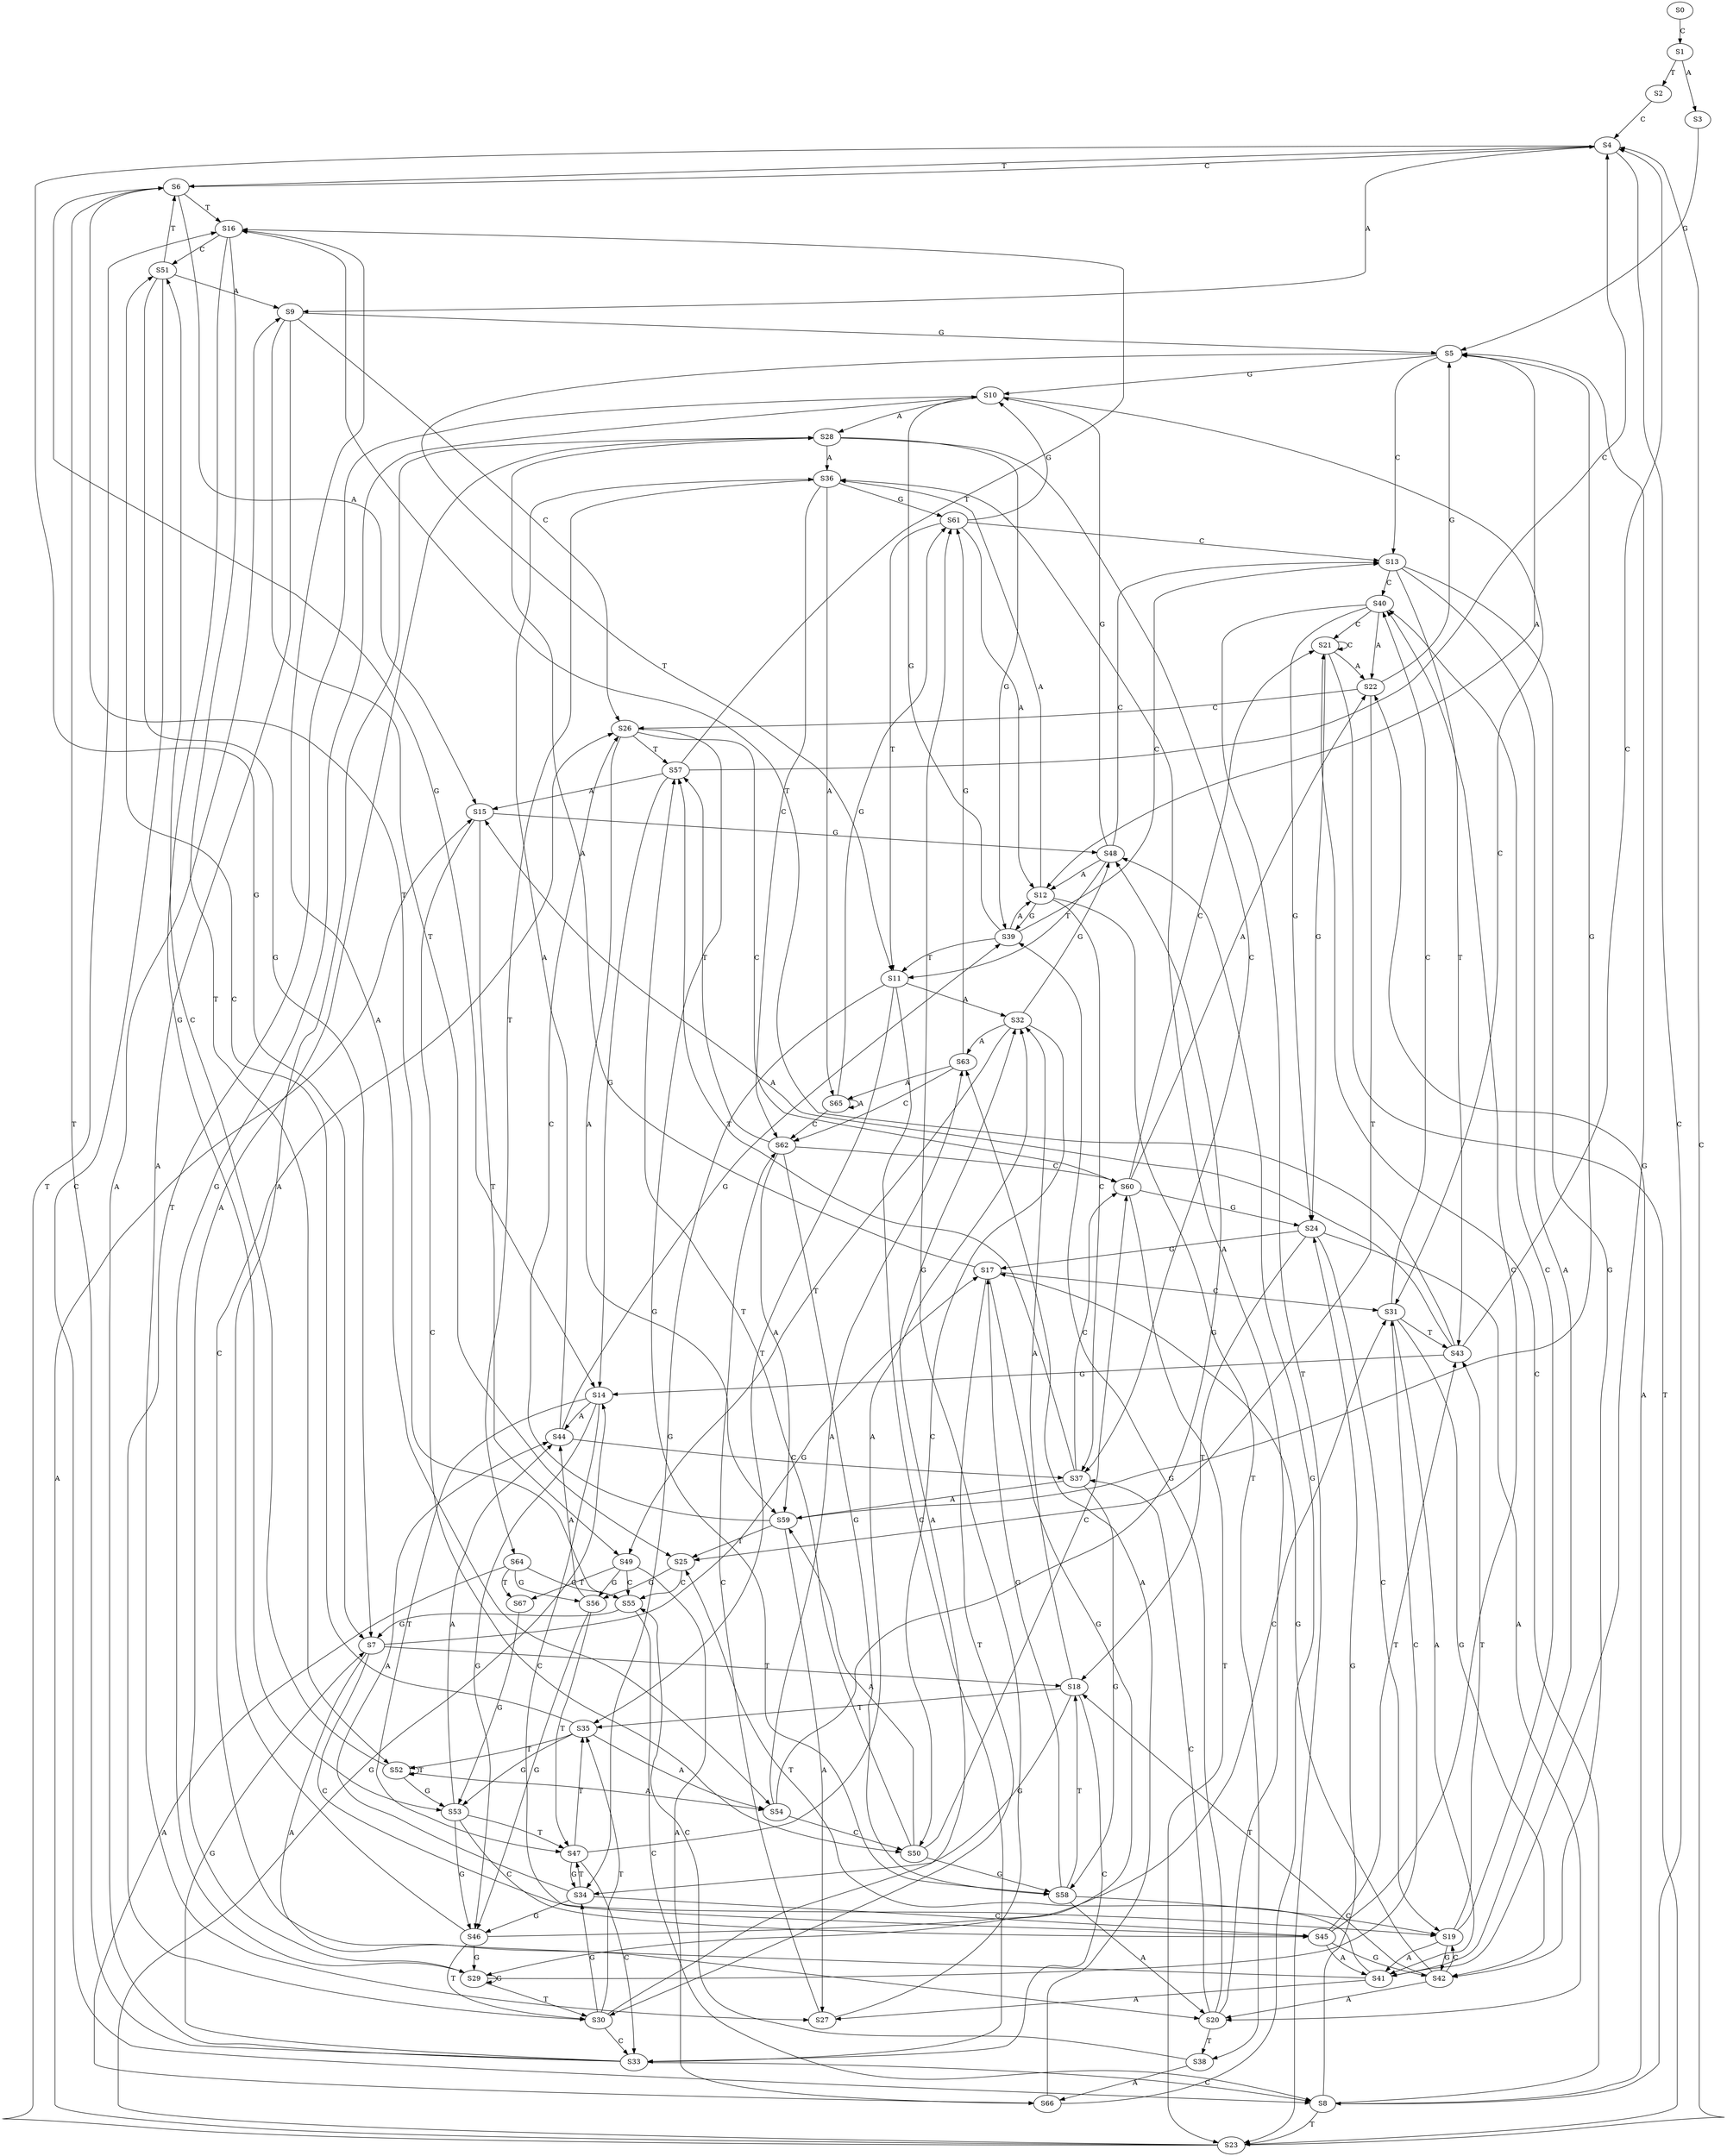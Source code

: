 strict digraph  {
	S0 -> S1 [ label = C ];
	S1 -> S2 [ label = T ];
	S1 -> S3 [ label = A ];
	S2 -> S4 [ label = C ];
	S3 -> S5 [ label = G ];
	S4 -> S6 [ label = T ];
	S4 -> S7 [ label = G ];
	S4 -> S8 [ label = C ];
	S4 -> S9 [ label = A ];
	S5 -> S10 [ label = G ];
	S5 -> S11 [ label = T ];
	S5 -> S12 [ label = A ];
	S5 -> S13 [ label = C ];
	S6 -> S14 [ label = G ];
	S6 -> S4 [ label = C ];
	S6 -> S15 [ label = A ];
	S6 -> S16 [ label = T ];
	S7 -> S17 [ label = G ];
	S7 -> S18 [ label = T ];
	S7 -> S19 [ label = C ];
	S7 -> S20 [ label = A ];
	S8 -> S21 [ label = C ];
	S8 -> S22 [ label = A ];
	S8 -> S23 [ label = T ];
	S8 -> S24 [ label = G ];
	S9 -> S25 [ label = T ];
	S9 -> S26 [ label = C ];
	S9 -> S27 [ label = A ];
	S9 -> S5 [ label = G ];
	S10 -> S28 [ label = A ];
	S10 -> S29 [ label = G ];
	S10 -> S30 [ label = T ];
	S10 -> S31 [ label = C ];
	S11 -> S32 [ label = A ];
	S11 -> S33 [ label = C ];
	S11 -> S34 [ label = G ];
	S11 -> S35 [ label = T ];
	S12 -> S36 [ label = A ];
	S12 -> S37 [ label = C ];
	S12 -> S38 [ label = T ];
	S12 -> S39 [ label = G ];
	S13 -> S40 [ label = C ];
	S13 -> S41 [ label = A ];
	S13 -> S42 [ label = G ];
	S13 -> S43 [ label = T ];
	S14 -> S44 [ label = A ];
	S14 -> S45 [ label = C ];
	S14 -> S46 [ label = G ];
	S14 -> S47 [ label = T ];
	S15 -> S48 [ label = G ];
	S15 -> S49 [ label = T ];
	S15 -> S50 [ label = C ];
	S16 -> S51 [ label = C ];
	S16 -> S52 [ label = T ];
	S16 -> S53 [ label = G ];
	S16 -> S54 [ label = A ];
	S17 -> S28 [ label = A ];
	S17 -> S29 [ label = G ];
	S17 -> S31 [ label = C ];
	S17 -> S30 [ label = T ];
	S18 -> S33 [ label = C ];
	S18 -> S32 [ label = A ];
	S18 -> S34 [ label = G ];
	S18 -> S35 [ label = T ];
	S19 -> S42 [ label = G ];
	S19 -> S43 [ label = T ];
	S19 -> S40 [ label = C ];
	S19 -> S41 [ label = A ];
	S20 -> S36 [ label = A ];
	S20 -> S37 [ label = C ];
	S20 -> S39 [ label = G ];
	S20 -> S38 [ label = T ];
	S21 -> S24 [ label = G ];
	S21 -> S21 [ label = C ];
	S21 -> S22 [ label = A ];
	S21 -> S23 [ label = T ];
	S22 -> S5 [ label = G ];
	S22 -> S25 [ label = T ];
	S22 -> S26 [ label = C ];
	S23 -> S14 [ label = G ];
	S23 -> S4 [ label = C ];
	S23 -> S16 [ label = T ];
	S23 -> S15 [ label = A ];
	S24 -> S20 [ label = A ];
	S24 -> S17 [ label = G ];
	S24 -> S18 [ label = T ];
	S24 -> S19 [ label = C ];
	S25 -> S55 [ label = C ];
	S25 -> S56 [ label = G ];
	S26 -> S57 [ label = T ];
	S26 -> S58 [ label = G ];
	S26 -> S59 [ label = A ];
	S26 -> S60 [ label = C ];
	S27 -> S61 [ label = G ];
	S27 -> S62 [ label = C ];
	S28 -> S36 [ label = A ];
	S28 -> S39 [ label = G ];
	S28 -> S37 [ label = C ];
	S29 -> S30 [ label = T ];
	S29 -> S31 [ label = C ];
	S29 -> S29 [ label = G ];
	S29 -> S28 [ label = A ];
	S30 -> S32 [ label = A ];
	S30 -> S33 [ label = C ];
	S30 -> S34 [ label = G ];
	S30 -> S35 [ label = T ];
	S31 -> S43 [ label = T ];
	S31 -> S40 [ label = C ];
	S31 -> S41 [ label = A ];
	S31 -> S42 [ label = G ];
	S32 -> S49 [ label = T ];
	S32 -> S48 [ label = G ];
	S32 -> S63 [ label = A ];
	S32 -> S50 [ label = C ];
	S33 -> S6 [ label = T ];
	S33 -> S7 [ label = G ];
	S33 -> S9 [ label = A ];
	S33 -> S8 [ label = C ];
	S34 -> S47 [ label = T ];
	S34 -> S46 [ label = G ];
	S34 -> S44 [ label = A ];
	S34 -> S45 [ label = C ];
	S35 -> S51 [ label = C ];
	S35 -> S53 [ label = G ];
	S35 -> S54 [ label = A ];
	S35 -> S52 [ label = T ];
	S36 -> S64 [ label = T ];
	S36 -> S62 [ label = C ];
	S36 -> S65 [ label = A ];
	S36 -> S61 [ label = G ];
	S37 -> S57 [ label = T ];
	S37 -> S58 [ label = G ];
	S37 -> S60 [ label = C ];
	S37 -> S59 [ label = A ];
	S38 -> S66 [ label = A ];
	S38 -> S55 [ label = C ];
	S39 -> S11 [ label = T ];
	S39 -> S10 [ label = G ];
	S39 -> S12 [ label = A ];
	S39 -> S13 [ label = C ];
	S40 -> S24 [ label = G ];
	S40 -> S22 [ label = A ];
	S40 -> S23 [ label = T ];
	S40 -> S21 [ label = C ];
	S41 -> S5 [ label = G ];
	S41 -> S26 [ label = C ];
	S41 -> S27 [ label = A ];
	S41 -> S25 [ label = T ];
	S42 -> S17 [ label = G ];
	S42 -> S20 [ label = A ];
	S42 -> S18 [ label = T ];
	S42 -> S19 [ label = C ];
	S43 -> S15 [ label = A ];
	S43 -> S4 [ label = C ];
	S43 -> S16 [ label = T ];
	S43 -> S14 [ label = G ];
	S44 -> S39 [ label = G ];
	S44 -> S37 [ label = C ];
	S44 -> S36 [ label = A ];
	S45 -> S40 [ label = C ];
	S45 -> S42 [ label = G ];
	S45 -> S43 [ label = T ];
	S45 -> S41 [ label = A ];
	S46 -> S29 [ label = G ];
	S46 -> S31 [ label = C ];
	S46 -> S28 [ label = A ];
	S46 -> S30 [ label = T ];
	S47 -> S33 [ label = C ];
	S47 -> S35 [ label = T ];
	S47 -> S34 [ label = G ];
	S47 -> S32 [ label = A ];
	S48 -> S11 [ label = T ];
	S48 -> S12 [ label = A ];
	S48 -> S13 [ label = C ];
	S48 -> S10 [ label = G ];
	S49 -> S55 [ label = C ];
	S49 -> S66 [ label = A ];
	S49 -> S67 [ label = T ];
	S49 -> S56 [ label = G ];
	S50 -> S58 [ label = G ];
	S50 -> S57 [ label = T ];
	S50 -> S59 [ label = A ];
	S50 -> S60 [ label = C ];
	S51 -> S9 [ label = A ];
	S51 -> S8 [ label = C ];
	S51 -> S7 [ label = G ];
	S51 -> S6 [ label = T ];
	S52 -> S53 [ label = G ];
	S52 -> S52 [ label = T ];
	S52 -> S51 [ label = C ];
	S52 -> S54 [ label = A ];
	S53 -> S46 [ label = G ];
	S53 -> S45 [ label = C ];
	S53 -> S47 [ label = T ];
	S53 -> S44 [ label = A ];
	S54 -> S50 [ label = C ];
	S54 -> S48 [ label = G ];
	S54 -> S63 [ label = A ];
	S55 -> S8 [ label = C ];
	S55 -> S7 [ label = G ];
	S55 -> S6 [ label = T ];
	S56 -> S46 [ label = G ];
	S56 -> S44 [ label = A ];
	S56 -> S47 [ label = T ];
	S57 -> S15 [ label = A ];
	S57 -> S4 [ label = C ];
	S57 -> S16 [ label = T ];
	S57 -> S14 [ label = G ];
	S58 -> S17 [ label = G ];
	S58 -> S20 [ label = A ];
	S58 -> S18 [ label = T ];
	S58 -> S19 [ label = C ];
	S59 -> S5 [ label = G ];
	S59 -> S26 [ label = C ];
	S59 -> S27 [ label = A ];
	S59 -> S25 [ label = T ];
	S60 -> S21 [ label = C ];
	S60 -> S22 [ label = A ];
	S60 -> S23 [ label = T ];
	S60 -> S24 [ label = G ];
	S61 -> S11 [ label = T ];
	S61 -> S12 [ label = A ];
	S61 -> S13 [ label = C ];
	S61 -> S10 [ label = G ];
	S62 -> S59 [ label = A ];
	S62 -> S60 [ label = C ];
	S62 -> S58 [ label = G ];
	S62 -> S57 [ label = T ];
	S63 -> S61 [ label = G ];
	S63 -> S65 [ label = A ];
	S63 -> S62 [ label = C ];
	S64 -> S66 [ label = A ];
	S64 -> S55 [ label = C ];
	S64 -> S56 [ label = G ];
	S64 -> S67 [ label = T ];
	S65 -> S61 [ label = G ];
	S65 -> S62 [ label = C ];
	S65 -> S65 [ label = A ];
	S66 -> S48 [ label = G ];
	S66 -> S63 [ label = A ];
	S67 -> S53 [ label = G ];
}
